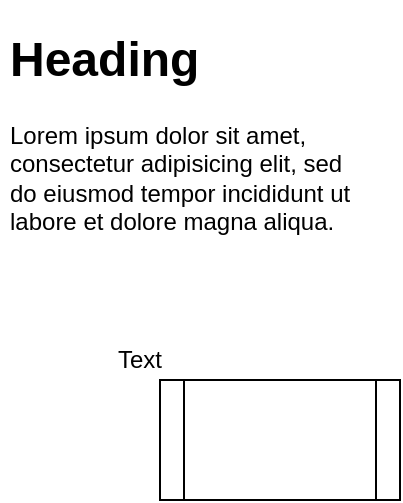 <mxfile version="14.6.13" type="github">
  <diagram id="mUp4RqUGr_GNUE0TtOM6" name="Page-1">
    <mxGraphModel dx="1042" dy="681" grid="1" gridSize="10" guides="1" tooltips="1" connect="1" arrows="1" fold="1" page="1" pageScale="1" pageWidth="827" pageHeight="1169" math="0" shadow="0">
      <root>
        <mxCell id="0" />
        <mxCell id="1" parent="0" />
        <mxCell id="SKHz3JwYXbQjDr5qy1lT-1" value="" style="shape=process;whiteSpace=wrap;html=1;backgroundOutline=1;" vertex="1" parent="1">
          <mxGeometry x="300" y="290" width="120" height="60" as="geometry" />
        </mxCell>
        <mxCell id="SKHz3JwYXbQjDr5qy1lT-2" value="Text" style="text;html=1;strokeColor=none;fillColor=none;align=center;verticalAlign=middle;whiteSpace=wrap;rounded=0;" vertex="1" parent="1">
          <mxGeometry x="270" y="270" width="40" height="20" as="geometry" />
        </mxCell>
        <mxCell id="SKHz3JwYXbQjDr5qy1lT-3" value="&lt;h1&gt;Heading&lt;/h1&gt;&lt;p&gt;Lorem ipsum dolor sit amet, consectetur adipisicing elit, sed do eiusmod tempor incididunt ut labore et dolore magna aliqua.&lt;/p&gt;" style="text;html=1;strokeColor=none;fillColor=none;spacing=5;spacingTop=-20;whiteSpace=wrap;overflow=hidden;rounded=0;" vertex="1" parent="1">
          <mxGeometry x="220" y="110" width="190" height="120" as="geometry" />
        </mxCell>
      </root>
    </mxGraphModel>
  </diagram>
</mxfile>
